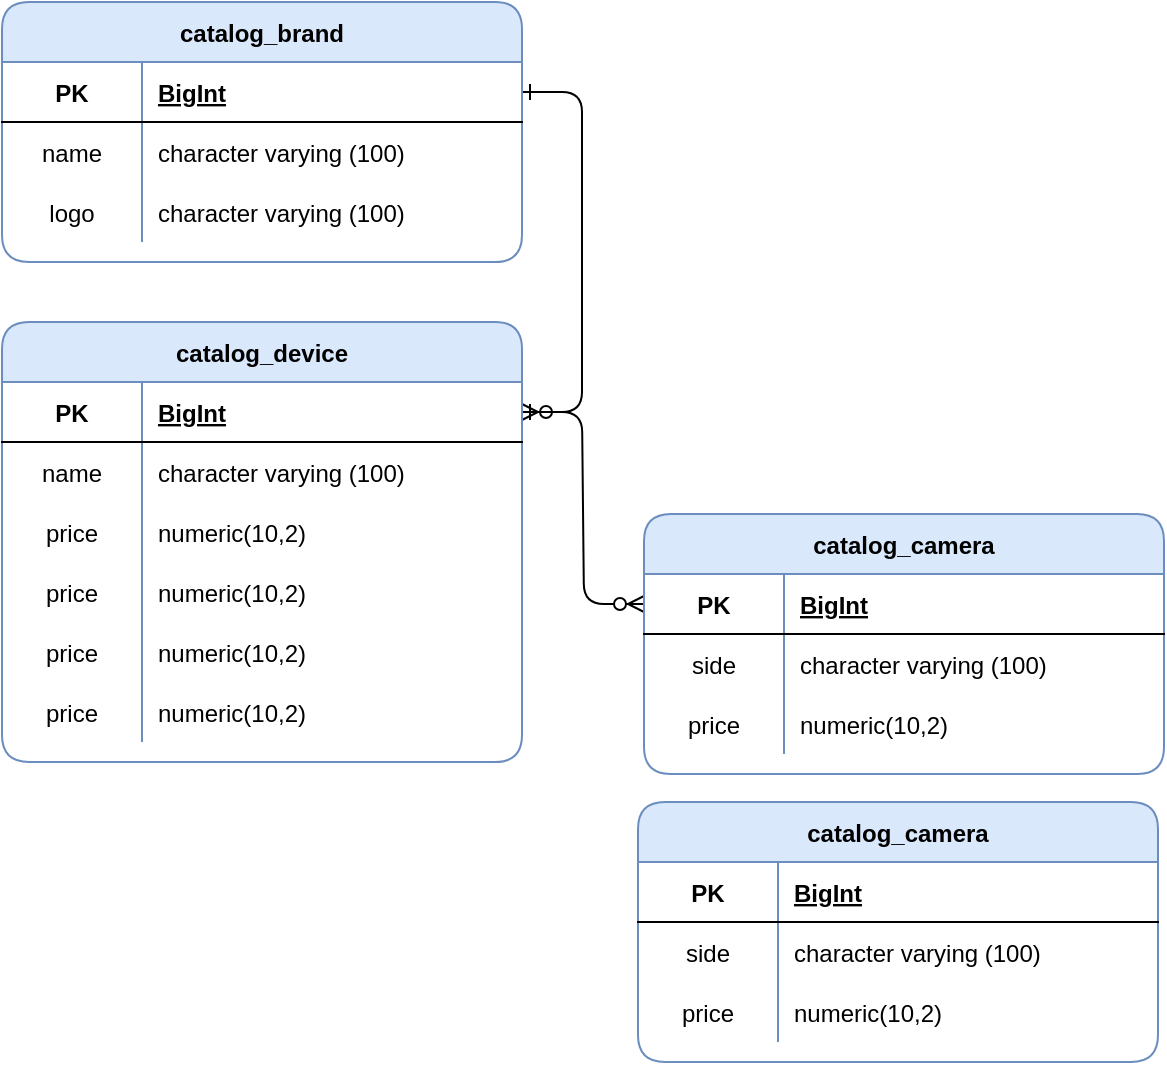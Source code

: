 <mxfile version="24.8.3">
  <diagram id="R2lEEEUBdFMjLlhIrx00" name="Page-1">
    <mxGraphModel dx="1429" dy="827" grid="0" gridSize="10" guides="1" tooltips="1" connect="1" arrows="1" fold="1" page="1" pageScale="1" pageWidth="850" pageHeight="1100" math="0" shadow="0" extFonts="Permanent Marker^https://fonts.googleapis.com/css?family=Permanent+Marker">
      <root>
        <mxCell id="0" />
        <mxCell id="1" parent="0" />
        <mxCell id="C-vyLk0tnHw3VtMMgP7b-1" value="" style="edgeStyle=entityRelationEdgeStyle;endArrow=ERzeroToMany;startArrow=ERone;endFill=1;startFill=0;" parent="1" source="C-vyLk0tnHw3VtMMgP7b-24" target="BbzVm-niubPzJsthILPg-5" edge="1">
          <mxGeometry width="100" height="100" relative="1" as="geometry">
            <mxPoint x="340" y="720" as="sourcePoint" />
            <mxPoint x="335" y="330" as="targetPoint" />
          </mxGeometry>
        </mxCell>
        <mxCell id="C-vyLk0tnHw3VtMMgP7b-12" value="" style="edgeStyle=entityRelationEdgeStyle;endArrow=ERzeroToMany;startArrow=ERone;endFill=1;startFill=0;" parent="1" source="BbzVm-niubPzJsthILPg-5" target="BbzVm-niubPzJsthILPg-24" edge="1">
          <mxGeometry width="100" height="100" relative="1" as="geometry">
            <mxPoint x="384" y="379" as="sourcePoint" />
            <mxPoint x="450" y="355" as="targetPoint" />
          </mxGeometry>
        </mxCell>
        <mxCell id="C-vyLk0tnHw3VtMMgP7b-23" value="catalog_brand" style="shape=table;startSize=30;container=1;collapsible=1;childLayout=tableLayout;fixedRows=1;rowLines=0;fontStyle=1;align=center;resizeLast=1;rounded=1;fillColor=#dae8fc;strokeColor=#6c8ebf;" parent="1" vertex="1">
          <mxGeometry x="80" y="110" width="260" height="130" as="geometry" />
        </mxCell>
        <mxCell id="C-vyLk0tnHw3VtMMgP7b-24" value="" style="shape=partialRectangle;collapsible=0;dropTarget=0;pointerEvents=0;fillColor=none;points=[[0,0.5],[1,0.5]];portConstraint=eastwest;top=0;left=0;right=0;bottom=1;" parent="C-vyLk0tnHw3VtMMgP7b-23" vertex="1">
          <mxGeometry y="30" width="260" height="30" as="geometry" />
        </mxCell>
        <mxCell id="C-vyLk0tnHw3VtMMgP7b-25" value="PK" style="shape=partialRectangle;overflow=hidden;connectable=0;fillColor=none;top=0;left=0;bottom=0;right=0;fontStyle=1;" parent="C-vyLk0tnHw3VtMMgP7b-24" vertex="1">
          <mxGeometry width="70" height="30" as="geometry">
            <mxRectangle width="70" height="30" as="alternateBounds" />
          </mxGeometry>
        </mxCell>
        <mxCell id="C-vyLk0tnHw3VtMMgP7b-26" value="BigInt" style="shape=partialRectangle;overflow=hidden;connectable=0;fillColor=none;top=0;left=0;bottom=0;right=0;align=left;spacingLeft=6;fontStyle=5;" parent="C-vyLk0tnHw3VtMMgP7b-24" vertex="1">
          <mxGeometry x="70" width="190" height="30" as="geometry">
            <mxRectangle width="190" height="30" as="alternateBounds" />
          </mxGeometry>
        </mxCell>
        <mxCell id="C-vyLk0tnHw3VtMMgP7b-27" value="" style="shape=partialRectangle;collapsible=0;dropTarget=0;pointerEvents=0;fillColor=none;points=[[0,0.5],[1,0.5]];portConstraint=eastwest;top=0;left=0;right=0;bottom=0;" parent="C-vyLk0tnHw3VtMMgP7b-23" vertex="1">
          <mxGeometry y="60" width="260" height="30" as="geometry" />
        </mxCell>
        <mxCell id="C-vyLk0tnHw3VtMMgP7b-28" value="name" style="shape=partialRectangle;overflow=hidden;connectable=0;fillColor=none;top=0;left=0;bottom=0;right=0;" parent="C-vyLk0tnHw3VtMMgP7b-27" vertex="1">
          <mxGeometry width="70" height="30" as="geometry">
            <mxRectangle width="70" height="30" as="alternateBounds" />
          </mxGeometry>
        </mxCell>
        <mxCell id="C-vyLk0tnHw3VtMMgP7b-29" value="character varying (100)" style="shape=partialRectangle;overflow=hidden;connectable=0;fillColor=none;top=0;left=0;bottom=0;right=0;align=left;spacingLeft=6;" parent="C-vyLk0tnHw3VtMMgP7b-27" vertex="1">
          <mxGeometry x="70" width="190" height="30" as="geometry">
            <mxRectangle width="190" height="30" as="alternateBounds" />
          </mxGeometry>
        </mxCell>
        <mxCell id="BbzVm-niubPzJsthILPg-1" value="" style="shape=partialRectangle;collapsible=0;dropTarget=0;pointerEvents=0;fillColor=none;points=[[0,0.5],[1,0.5]];portConstraint=eastwest;top=0;left=0;right=0;bottom=0;" vertex="1" parent="C-vyLk0tnHw3VtMMgP7b-23">
          <mxGeometry y="90" width="260" height="30" as="geometry" />
        </mxCell>
        <mxCell id="BbzVm-niubPzJsthILPg-2" value="logo" style="shape=partialRectangle;overflow=hidden;connectable=0;fillColor=none;top=0;left=0;bottom=0;right=0;" vertex="1" parent="BbzVm-niubPzJsthILPg-1">
          <mxGeometry width="70" height="30" as="geometry">
            <mxRectangle width="70" height="30" as="alternateBounds" />
          </mxGeometry>
        </mxCell>
        <mxCell id="BbzVm-niubPzJsthILPg-3" value="character varying (100)" style="shape=partialRectangle;overflow=hidden;connectable=0;fillColor=none;top=0;left=0;bottom=0;right=0;align=left;spacingLeft=6;" vertex="1" parent="BbzVm-niubPzJsthILPg-1">
          <mxGeometry x="70" width="190" height="30" as="geometry">
            <mxRectangle width="190" height="30" as="alternateBounds" />
          </mxGeometry>
        </mxCell>
        <mxCell id="BbzVm-niubPzJsthILPg-4" value="catalog_device" style="shape=table;startSize=30;container=1;collapsible=1;childLayout=tableLayout;fixedRows=1;rowLines=0;fontStyle=1;align=center;resizeLast=1;rounded=1;fillColor=#dae8fc;strokeColor=#6c8ebf;" vertex="1" parent="1">
          <mxGeometry x="80" y="270" width="260" height="220" as="geometry" />
        </mxCell>
        <mxCell id="BbzVm-niubPzJsthILPg-5" value="" style="shape=partialRectangle;collapsible=0;dropTarget=0;pointerEvents=0;fillColor=none;points=[[0,0.5],[1,0.5]];portConstraint=eastwest;top=0;left=0;right=0;bottom=1;" vertex="1" parent="BbzVm-niubPzJsthILPg-4">
          <mxGeometry y="30" width="260" height="30" as="geometry" />
        </mxCell>
        <mxCell id="BbzVm-niubPzJsthILPg-6" value="PK" style="shape=partialRectangle;overflow=hidden;connectable=0;fillColor=none;top=0;left=0;bottom=0;right=0;fontStyle=1;" vertex="1" parent="BbzVm-niubPzJsthILPg-5">
          <mxGeometry width="70" height="30" as="geometry">
            <mxRectangle width="70" height="30" as="alternateBounds" />
          </mxGeometry>
        </mxCell>
        <mxCell id="BbzVm-niubPzJsthILPg-7" value="BigInt" style="shape=partialRectangle;overflow=hidden;connectable=0;fillColor=none;top=0;left=0;bottom=0;right=0;align=left;spacingLeft=6;fontStyle=5;" vertex="1" parent="BbzVm-niubPzJsthILPg-5">
          <mxGeometry x="70" width="190" height="30" as="geometry">
            <mxRectangle width="190" height="30" as="alternateBounds" />
          </mxGeometry>
        </mxCell>
        <mxCell id="BbzVm-niubPzJsthILPg-8" value="" style="shape=partialRectangle;collapsible=0;dropTarget=0;pointerEvents=0;fillColor=none;points=[[0,0.5],[1,0.5]];portConstraint=eastwest;top=0;left=0;right=0;bottom=0;" vertex="1" parent="BbzVm-niubPzJsthILPg-4">
          <mxGeometry y="60" width="260" height="30" as="geometry" />
        </mxCell>
        <mxCell id="BbzVm-niubPzJsthILPg-9" value="name" style="shape=partialRectangle;overflow=hidden;connectable=0;fillColor=none;top=0;left=0;bottom=0;right=0;" vertex="1" parent="BbzVm-niubPzJsthILPg-8">
          <mxGeometry width="70" height="30" as="geometry">
            <mxRectangle width="70" height="30" as="alternateBounds" />
          </mxGeometry>
        </mxCell>
        <mxCell id="BbzVm-niubPzJsthILPg-10" value="character varying (100)" style="shape=partialRectangle;overflow=hidden;connectable=0;fillColor=none;top=0;left=0;bottom=0;right=0;align=left;spacingLeft=6;" vertex="1" parent="BbzVm-niubPzJsthILPg-8">
          <mxGeometry x="70" width="190" height="30" as="geometry">
            <mxRectangle width="190" height="30" as="alternateBounds" />
          </mxGeometry>
        </mxCell>
        <mxCell id="BbzVm-niubPzJsthILPg-11" value="" style="shape=partialRectangle;collapsible=0;dropTarget=0;pointerEvents=0;fillColor=none;points=[[0,0.5],[1,0.5]];portConstraint=eastwest;top=0;left=0;right=0;bottom=0;" vertex="1" parent="BbzVm-niubPzJsthILPg-4">
          <mxGeometry y="90" width="260" height="30" as="geometry" />
        </mxCell>
        <mxCell id="BbzVm-niubPzJsthILPg-12" value="price" style="shape=partialRectangle;overflow=hidden;connectable=0;fillColor=none;top=0;left=0;bottom=0;right=0;" vertex="1" parent="BbzVm-niubPzJsthILPg-11">
          <mxGeometry width="70" height="30" as="geometry">
            <mxRectangle width="70" height="30" as="alternateBounds" />
          </mxGeometry>
        </mxCell>
        <mxCell id="BbzVm-niubPzJsthILPg-13" value="numeric(10,2)" style="shape=partialRectangle;overflow=hidden;connectable=0;fillColor=none;top=0;left=0;bottom=0;right=0;align=left;spacingLeft=6;" vertex="1" parent="BbzVm-niubPzJsthILPg-11">
          <mxGeometry x="70" width="190" height="30" as="geometry">
            <mxRectangle width="190" height="30" as="alternateBounds" />
          </mxGeometry>
        </mxCell>
        <mxCell id="BbzVm-niubPzJsthILPg-14" value="" style="shape=partialRectangle;collapsible=0;dropTarget=0;pointerEvents=0;fillColor=none;points=[[0,0.5],[1,0.5]];portConstraint=eastwest;top=0;left=0;right=0;bottom=0;" vertex="1" parent="BbzVm-niubPzJsthILPg-4">
          <mxGeometry y="120" width="260" height="30" as="geometry" />
        </mxCell>
        <mxCell id="BbzVm-niubPzJsthILPg-15" value="price" style="shape=partialRectangle;overflow=hidden;connectable=0;fillColor=none;top=0;left=0;bottom=0;right=0;" vertex="1" parent="BbzVm-niubPzJsthILPg-14">
          <mxGeometry width="70" height="30" as="geometry">
            <mxRectangle width="70" height="30" as="alternateBounds" />
          </mxGeometry>
        </mxCell>
        <mxCell id="BbzVm-niubPzJsthILPg-16" value="numeric(10,2)" style="shape=partialRectangle;overflow=hidden;connectable=0;fillColor=none;top=0;left=0;bottom=0;right=0;align=left;spacingLeft=6;" vertex="1" parent="BbzVm-niubPzJsthILPg-14">
          <mxGeometry x="70" width="190" height="30" as="geometry">
            <mxRectangle width="190" height="30" as="alternateBounds" />
          </mxGeometry>
        </mxCell>
        <mxCell id="BbzVm-niubPzJsthILPg-17" value="" style="shape=partialRectangle;collapsible=0;dropTarget=0;pointerEvents=0;fillColor=none;points=[[0,0.5],[1,0.5]];portConstraint=eastwest;top=0;left=0;right=0;bottom=0;" vertex="1" parent="BbzVm-niubPzJsthILPg-4">
          <mxGeometry y="150" width="260" height="30" as="geometry" />
        </mxCell>
        <mxCell id="BbzVm-niubPzJsthILPg-18" value="price" style="shape=partialRectangle;overflow=hidden;connectable=0;fillColor=none;top=0;left=0;bottom=0;right=0;" vertex="1" parent="BbzVm-niubPzJsthILPg-17">
          <mxGeometry width="70" height="30" as="geometry">
            <mxRectangle width="70" height="30" as="alternateBounds" />
          </mxGeometry>
        </mxCell>
        <mxCell id="BbzVm-niubPzJsthILPg-19" value="numeric(10,2)" style="shape=partialRectangle;overflow=hidden;connectable=0;fillColor=none;top=0;left=0;bottom=0;right=0;align=left;spacingLeft=6;" vertex="1" parent="BbzVm-niubPzJsthILPg-17">
          <mxGeometry x="70" width="190" height="30" as="geometry">
            <mxRectangle width="190" height="30" as="alternateBounds" />
          </mxGeometry>
        </mxCell>
        <mxCell id="BbzVm-niubPzJsthILPg-20" value="" style="shape=partialRectangle;collapsible=0;dropTarget=0;pointerEvents=0;fillColor=none;points=[[0,0.5],[1,0.5]];portConstraint=eastwest;top=0;left=0;right=0;bottom=0;" vertex="1" parent="BbzVm-niubPzJsthILPg-4">
          <mxGeometry y="180" width="260" height="30" as="geometry" />
        </mxCell>
        <mxCell id="BbzVm-niubPzJsthILPg-21" value="price" style="shape=partialRectangle;overflow=hidden;connectable=0;fillColor=none;top=0;left=0;bottom=0;right=0;" vertex="1" parent="BbzVm-niubPzJsthILPg-20">
          <mxGeometry width="70" height="30" as="geometry">
            <mxRectangle width="70" height="30" as="alternateBounds" />
          </mxGeometry>
        </mxCell>
        <mxCell id="BbzVm-niubPzJsthILPg-22" value="numeric(10,2)" style="shape=partialRectangle;overflow=hidden;connectable=0;fillColor=none;top=0;left=0;bottom=0;right=0;align=left;spacingLeft=6;" vertex="1" parent="BbzVm-niubPzJsthILPg-20">
          <mxGeometry x="70" width="190" height="30" as="geometry">
            <mxRectangle width="190" height="30" as="alternateBounds" />
          </mxGeometry>
        </mxCell>
        <mxCell id="BbzVm-niubPzJsthILPg-23" value="catalog_camera" style="shape=table;startSize=30;container=1;collapsible=1;childLayout=tableLayout;fixedRows=1;rowLines=0;fontStyle=1;align=center;resizeLast=1;rounded=1;fillColor=#dae8fc;strokeColor=#6c8ebf;" vertex="1" parent="1">
          <mxGeometry x="401" y="366" width="260" height="130" as="geometry" />
        </mxCell>
        <mxCell id="BbzVm-niubPzJsthILPg-24" value="" style="shape=partialRectangle;collapsible=0;dropTarget=0;pointerEvents=0;fillColor=none;points=[[0,0.5],[1,0.5]];portConstraint=eastwest;top=0;left=0;right=0;bottom=1;" vertex="1" parent="BbzVm-niubPzJsthILPg-23">
          <mxGeometry y="30" width="260" height="30" as="geometry" />
        </mxCell>
        <mxCell id="BbzVm-niubPzJsthILPg-25" value="PK" style="shape=partialRectangle;overflow=hidden;connectable=0;fillColor=none;top=0;left=0;bottom=0;right=0;fontStyle=1;" vertex="1" parent="BbzVm-niubPzJsthILPg-24">
          <mxGeometry width="70" height="30" as="geometry">
            <mxRectangle width="70" height="30" as="alternateBounds" />
          </mxGeometry>
        </mxCell>
        <mxCell id="BbzVm-niubPzJsthILPg-26" value="BigInt" style="shape=partialRectangle;overflow=hidden;connectable=0;fillColor=none;top=0;left=0;bottom=0;right=0;align=left;spacingLeft=6;fontStyle=5;" vertex="1" parent="BbzVm-niubPzJsthILPg-24">
          <mxGeometry x="70" width="190" height="30" as="geometry">
            <mxRectangle width="190" height="30" as="alternateBounds" />
          </mxGeometry>
        </mxCell>
        <mxCell id="BbzVm-niubPzJsthILPg-27" value="" style="shape=partialRectangle;collapsible=0;dropTarget=0;pointerEvents=0;fillColor=none;points=[[0,0.5],[1,0.5]];portConstraint=eastwest;top=0;left=0;right=0;bottom=0;" vertex="1" parent="BbzVm-niubPzJsthILPg-23">
          <mxGeometry y="60" width="260" height="30" as="geometry" />
        </mxCell>
        <mxCell id="BbzVm-niubPzJsthILPg-28" value="side" style="shape=partialRectangle;overflow=hidden;connectable=0;fillColor=none;top=0;left=0;bottom=0;right=0;" vertex="1" parent="BbzVm-niubPzJsthILPg-27">
          <mxGeometry width="70" height="30" as="geometry">
            <mxRectangle width="70" height="30" as="alternateBounds" />
          </mxGeometry>
        </mxCell>
        <mxCell id="BbzVm-niubPzJsthILPg-29" value="character varying (100)" style="shape=partialRectangle;overflow=hidden;connectable=0;fillColor=none;top=0;left=0;bottom=0;right=0;align=left;spacingLeft=6;" vertex="1" parent="BbzVm-niubPzJsthILPg-27">
          <mxGeometry x="70" width="190" height="30" as="geometry">
            <mxRectangle width="190" height="30" as="alternateBounds" />
          </mxGeometry>
        </mxCell>
        <mxCell id="BbzVm-niubPzJsthILPg-30" value="" style="shape=partialRectangle;collapsible=0;dropTarget=0;pointerEvents=0;fillColor=none;points=[[0,0.5],[1,0.5]];portConstraint=eastwest;top=0;left=0;right=0;bottom=0;" vertex="1" parent="BbzVm-niubPzJsthILPg-23">
          <mxGeometry y="90" width="260" height="30" as="geometry" />
        </mxCell>
        <mxCell id="BbzVm-niubPzJsthILPg-31" value="price" style="shape=partialRectangle;overflow=hidden;connectable=0;fillColor=none;top=0;left=0;bottom=0;right=0;" vertex="1" parent="BbzVm-niubPzJsthILPg-30">
          <mxGeometry width="70" height="30" as="geometry">
            <mxRectangle width="70" height="30" as="alternateBounds" />
          </mxGeometry>
        </mxCell>
        <mxCell id="BbzVm-niubPzJsthILPg-32" value="numeric(10,2)" style="shape=partialRectangle;overflow=hidden;connectable=0;fillColor=none;top=0;left=0;bottom=0;right=0;align=left;spacingLeft=6;" vertex="1" parent="BbzVm-niubPzJsthILPg-30">
          <mxGeometry x="70" width="190" height="30" as="geometry">
            <mxRectangle width="190" height="30" as="alternateBounds" />
          </mxGeometry>
        </mxCell>
        <mxCell id="BbzVm-niubPzJsthILPg-42" value="catalog_camera" style="shape=table;startSize=30;container=1;collapsible=1;childLayout=tableLayout;fixedRows=1;rowLines=0;fontStyle=1;align=center;resizeLast=1;rounded=1;fillColor=#dae8fc;strokeColor=#6c8ebf;" vertex="1" parent="1">
          <mxGeometry x="398" y="510" width="260" height="130" as="geometry" />
        </mxCell>
        <mxCell id="BbzVm-niubPzJsthILPg-43" value="" style="shape=partialRectangle;collapsible=0;dropTarget=0;pointerEvents=0;fillColor=none;points=[[0,0.5],[1,0.5]];portConstraint=eastwest;top=0;left=0;right=0;bottom=1;" vertex="1" parent="BbzVm-niubPzJsthILPg-42">
          <mxGeometry y="30" width="260" height="30" as="geometry" />
        </mxCell>
        <mxCell id="BbzVm-niubPzJsthILPg-44" value="PK" style="shape=partialRectangle;overflow=hidden;connectable=0;fillColor=none;top=0;left=0;bottom=0;right=0;fontStyle=1;" vertex="1" parent="BbzVm-niubPzJsthILPg-43">
          <mxGeometry width="70" height="30" as="geometry">
            <mxRectangle width="70" height="30" as="alternateBounds" />
          </mxGeometry>
        </mxCell>
        <mxCell id="BbzVm-niubPzJsthILPg-45" value="BigInt" style="shape=partialRectangle;overflow=hidden;connectable=0;fillColor=none;top=0;left=0;bottom=0;right=0;align=left;spacingLeft=6;fontStyle=5;" vertex="1" parent="BbzVm-niubPzJsthILPg-43">
          <mxGeometry x="70" width="190" height="30" as="geometry">
            <mxRectangle width="190" height="30" as="alternateBounds" />
          </mxGeometry>
        </mxCell>
        <mxCell id="BbzVm-niubPzJsthILPg-46" value="" style="shape=partialRectangle;collapsible=0;dropTarget=0;pointerEvents=0;fillColor=none;points=[[0,0.5],[1,0.5]];portConstraint=eastwest;top=0;left=0;right=0;bottom=0;" vertex="1" parent="BbzVm-niubPzJsthILPg-42">
          <mxGeometry y="60" width="260" height="30" as="geometry" />
        </mxCell>
        <mxCell id="BbzVm-niubPzJsthILPg-47" value="side" style="shape=partialRectangle;overflow=hidden;connectable=0;fillColor=none;top=0;left=0;bottom=0;right=0;" vertex="1" parent="BbzVm-niubPzJsthILPg-46">
          <mxGeometry width="70" height="30" as="geometry">
            <mxRectangle width="70" height="30" as="alternateBounds" />
          </mxGeometry>
        </mxCell>
        <mxCell id="BbzVm-niubPzJsthILPg-48" value="character varying (100)" style="shape=partialRectangle;overflow=hidden;connectable=0;fillColor=none;top=0;left=0;bottom=0;right=0;align=left;spacingLeft=6;" vertex="1" parent="BbzVm-niubPzJsthILPg-46">
          <mxGeometry x="70" width="190" height="30" as="geometry">
            <mxRectangle width="190" height="30" as="alternateBounds" />
          </mxGeometry>
        </mxCell>
        <mxCell id="BbzVm-niubPzJsthILPg-49" value="" style="shape=partialRectangle;collapsible=0;dropTarget=0;pointerEvents=0;fillColor=none;points=[[0,0.5],[1,0.5]];portConstraint=eastwest;top=0;left=0;right=0;bottom=0;" vertex="1" parent="BbzVm-niubPzJsthILPg-42">
          <mxGeometry y="90" width="260" height="30" as="geometry" />
        </mxCell>
        <mxCell id="BbzVm-niubPzJsthILPg-50" value="price" style="shape=partialRectangle;overflow=hidden;connectable=0;fillColor=none;top=0;left=0;bottom=0;right=0;" vertex="1" parent="BbzVm-niubPzJsthILPg-49">
          <mxGeometry width="70" height="30" as="geometry">
            <mxRectangle width="70" height="30" as="alternateBounds" />
          </mxGeometry>
        </mxCell>
        <mxCell id="BbzVm-niubPzJsthILPg-51" value="numeric(10,2)" style="shape=partialRectangle;overflow=hidden;connectable=0;fillColor=none;top=0;left=0;bottom=0;right=0;align=left;spacingLeft=6;" vertex="1" parent="BbzVm-niubPzJsthILPg-49">
          <mxGeometry x="70" width="190" height="30" as="geometry">
            <mxRectangle width="190" height="30" as="alternateBounds" />
          </mxGeometry>
        </mxCell>
      </root>
    </mxGraphModel>
  </diagram>
</mxfile>
